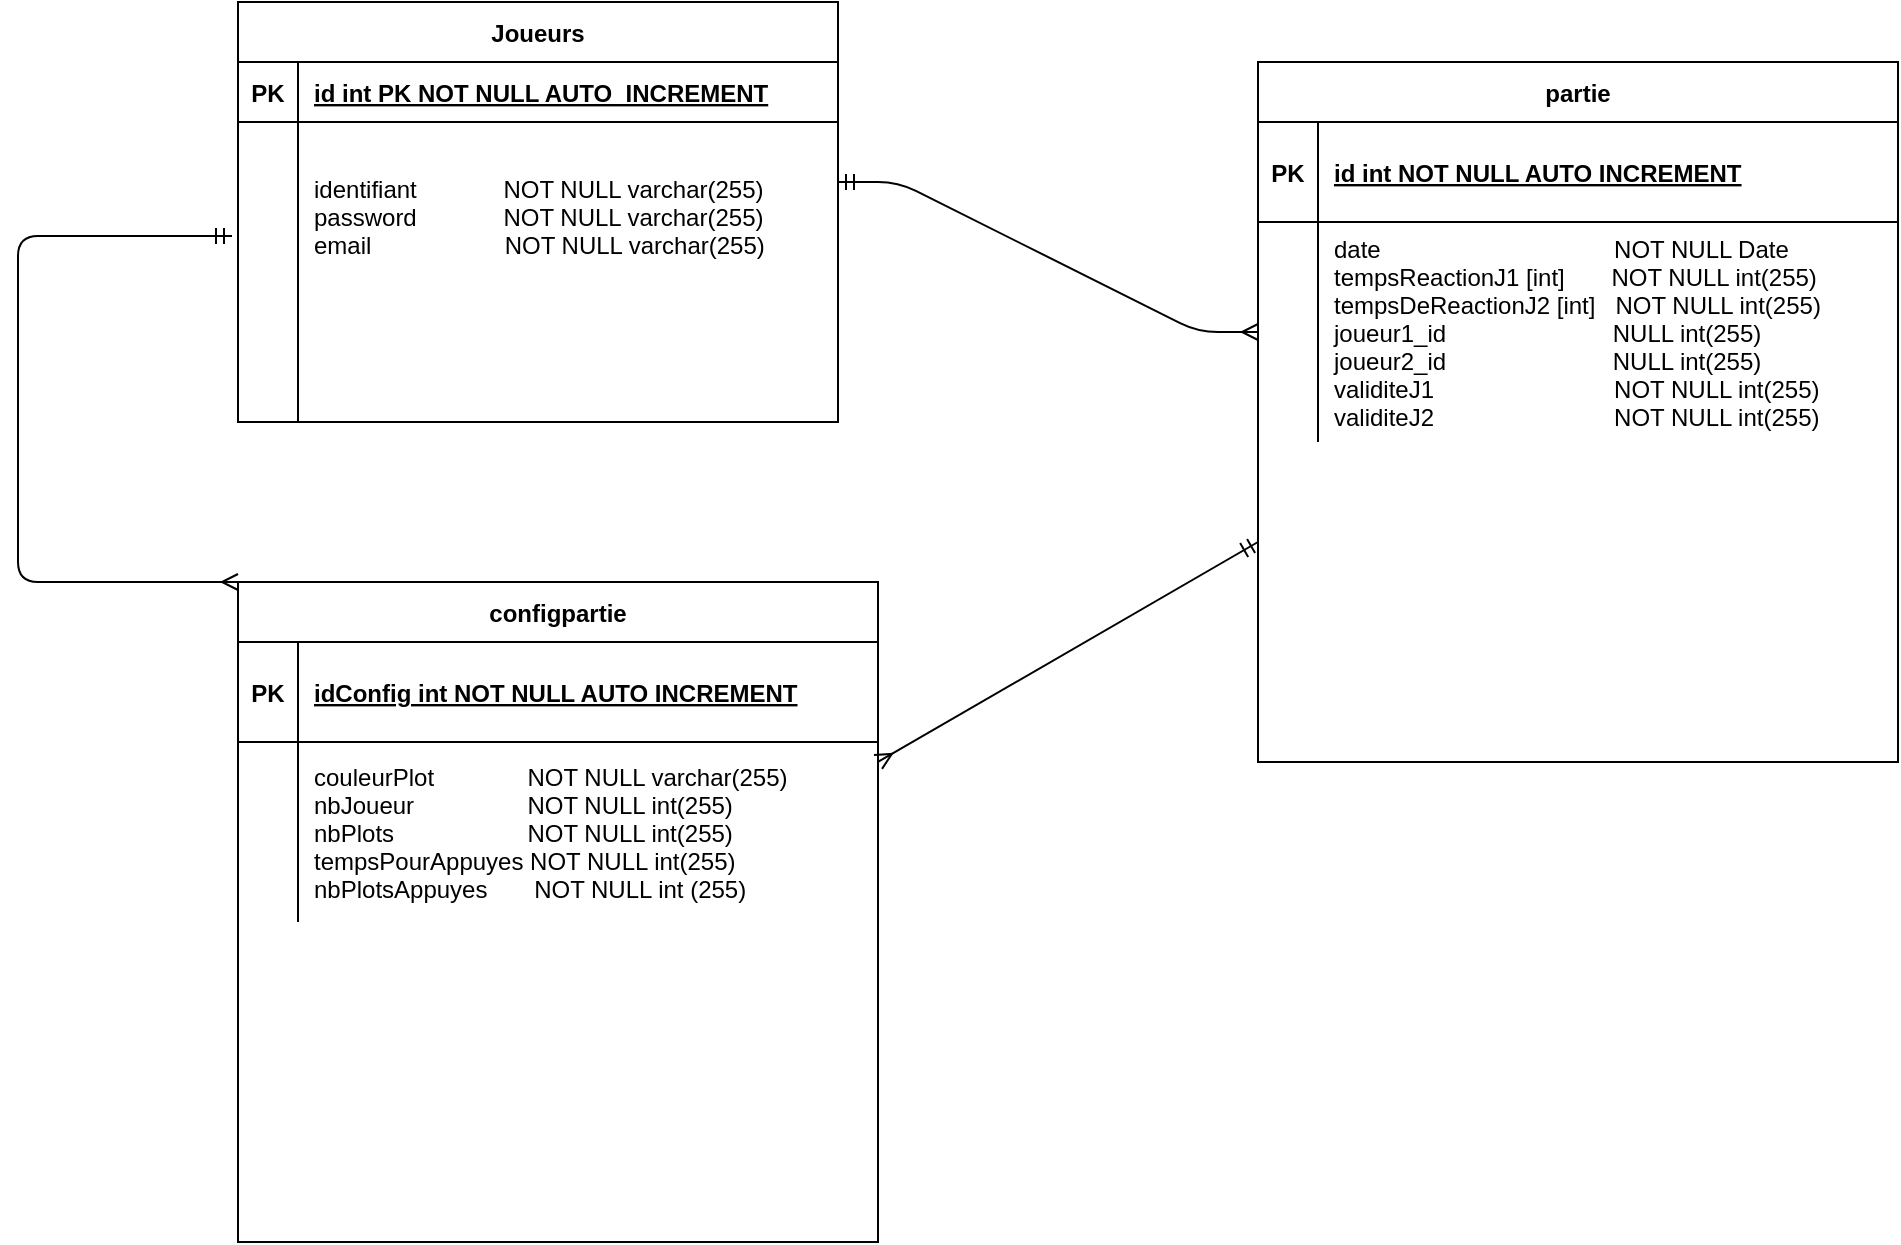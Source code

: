 <mxfile version="13.6.2" type="device"><diagram id="R2lEEEUBdFMjLlhIrx00" name="Page-1"><mxGraphModel dx="1657" dy="766" grid="1" gridSize="10" guides="1" tooltips="1" connect="1" arrows="1" fold="1" page="1" pageScale="1" pageWidth="850" pageHeight="1100" math="0" shadow="0" extFonts="Permanent Marker^https://fonts.googleapis.com/css?family=Permanent+Marker"><root><mxCell id="0"/><mxCell id="1" parent="0"/><mxCell id="C-vyLk0tnHw3VtMMgP7b-23" value="Joueurs" style="shape=table;startSize=30;container=1;collapsible=1;childLayout=tableLayout;fixedRows=1;rowLines=0;fontStyle=1;align=center;resizeLast=1;" parent="1" vertex="1"><mxGeometry x="50" y="100" width="300" height="210" as="geometry"/></mxCell><mxCell id="C-vyLk0tnHw3VtMMgP7b-24" value="" style="shape=partialRectangle;collapsible=0;dropTarget=0;pointerEvents=0;fillColor=none;points=[[0,0.5],[1,0.5]];portConstraint=eastwest;top=0;left=0;right=0;bottom=1;" parent="C-vyLk0tnHw3VtMMgP7b-23" vertex="1"><mxGeometry y="30" width="300" height="30" as="geometry"/></mxCell><mxCell id="C-vyLk0tnHw3VtMMgP7b-25" value="PK" style="shape=partialRectangle;overflow=hidden;connectable=0;fillColor=none;top=0;left=0;bottom=0;right=0;fontStyle=1;" parent="C-vyLk0tnHw3VtMMgP7b-24" vertex="1"><mxGeometry width="30" height="30" as="geometry"/></mxCell><mxCell id="C-vyLk0tnHw3VtMMgP7b-26" value="id int PK NOT NULL AUTO_INCREMENT" style="shape=partialRectangle;overflow=hidden;connectable=0;fillColor=none;top=0;left=0;bottom=0;right=0;align=left;spacingLeft=6;fontStyle=5;" parent="C-vyLk0tnHw3VtMMgP7b-24" vertex="1"><mxGeometry x="30" width="270" height="30" as="geometry"/></mxCell><mxCell id="C-vyLk0tnHw3VtMMgP7b-27" value="" style="shape=partialRectangle;collapsible=0;dropTarget=0;pointerEvents=0;fillColor=none;points=[[0,0.5],[1,0.5]];portConstraint=eastwest;top=0;left=0;right=0;bottom=0;" parent="C-vyLk0tnHw3VtMMgP7b-23" vertex="1"><mxGeometry y="60" width="300" height="150" as="geometry"/></mxCell><mxCell id="C-vyLk0tnHw3VtMMgP7b-28" value="" style="shape=partialRectangle;overflow=hidden;connectable=0;fillColor=none;top=0;left=0;bottom=0;right=0;" parent="C-vyLk0tnHw3VtMMgP7b-27" vertex="1"><mxGeometry width="30" height="150" as="geometry"/></mxCell><mxCell id="C-vyLk0tnHw3VtMMgP7b-29" value="identifiant             NOT NULL varchar(255)&#10;password             NOT NULL varchar(255)&#10;email                    NOT NULL varchar(255)&#10;&#10;&#10;&#10;" style="shape=partialRectangle;overflow=hidden;connectable=0;fillColor=none;top=0;left=0;bottom=0;right=0;align=left;spacingLeft=6;" parent="C-vyLk0tnHw3VtMMgP7b-27" vertex="1"><mxGeometry x="30" width="270" height="150" as="geometry"/></mxCell><mxCell id="lKunsXW0-AbrtCOay6hY-1" value="configpartie" style="shape=table;startSize=30;container=1;collapsible=1;childLayout=tableLayout;fixedRows=1;rowLines=0;fontStyle=1;align=center;resizeLast=1;" parent="1" vertex="1"><mxGeometry x="50" y="390" width="320" height="330" as="geometry"/></mxCell><mxCell id="lKunsXW0-AbrtCOay6hY-2" value="" style="shape=partialRectangle;collapsible=0;dropTarget=0;pointerEvents=0;fillColor=none;points=[[0,0.5],[1,0.5]];portConstraint=eastwest;top=0;left=0;right=0;bottom=1;" parent="lKunsXW0-AbrtCOay6hY-1" vertex="1"><mxGeometry y="30" width="320" height="50" as="geometry"/></mxCell><mxCell id="lKunsXW0-AbrtCOay6hY-3" value="PK" style="shape=partialRectangle;overflow=hidden;connectable=0;fillColor=none;top=0;left=0;bottom=0;right=0;fontStyle=1;" parent="lKunsXW0-AbrtCOay6hY-2" vertex="1"><mxGeometry width="30" height="50" as="geometry"/></mxCell><mxCell id="lKunsXW0-AbrtCOay6hY-4" value="idConfig int NOT NULL AUTO INCREMENT" style="shape=partialRectangle;overflow=hidden;connectable=0;fillColor=none;top=0;left=0;bottom=0;right=0;align=left;spacingLeft=6;fontStyle=5;" parent="lKunsXW0-AbrtCOay6hY-2" vertex="1"><mxGeometry x="30" width="290" height="50" as="geometry"/></mxCell><mxCell id="lKunsXW0-AbrtCOay6hY-5" value="" style="shape=partialRectangle;collapsible=0;dropTarget=0;pointerEvents=0;fillColor=none;points=[[0,0.5],[1,0.5]];portConstraint=eastwest;top=0;left=0;right=0;bottom=0;" parent="lKunsXW0-AbrtCOay6hY-1" vertex="1"><mxGeometry y="80" width="320" height="90" as="geometry"/></mxCell><mxCell id="lKunsXW0-AbrtCOay6hY-6" value="" style="shape=partialRectangle;overflow=hidden;connectable=0;fillColor=none;top=0;left=0;bottom=0;right=0;" parent="lKunsXW0-AbrtCOay6hY-5" vertex="1"><mxGeometry width="30" height="90" as="geometry"/></mxCell><mxCell id="lKunsXW0-AbrtCOay6hY-7" value="couleurPlot              NOT NULL varchar(255)&#10;nbJoueur                 NOT NULL int(255)&#10;nbPlots                    NOT NULL int(255)&#10;tempsPourAppuyes NOT NULL int(255)&#10;nbPlotsAppuyes       NOT NULL int (255)" style="shape=partialRectangle;overflow=hidden;connectable=0;fillColor=none;top=0;left=0;bottom=0;right=0;align=left;spacingLeft=6;" parent="lKunsXW0-AbrtCOay6hY-5" vertex="1"><mxGeometry x="30" width="290" height="90" as="geometry"/></mxCell><mxCell id="lKunsXW0-AbrtCOay6hY-11" value="" style="fontSize=12;html=1;endArrow=ERmandOne;startArrow=ERmany;entryX=-0.01;entryY=0.38;entryDx=0;entryDy=0;entryPerimeter=0;exitX=0;exitY=0;exitDx=0;exitDy=0;startFill=0;" parent="1" source="lKunsXW0-AbrtCOay6hY-1" target="C-vyLk0tnHw3VtMMgP7b-27" edge="1"><mxGeometry width="100" height="100" relative="1" as="geometry"><mxPoint x="-200" y="610" as="sourcePoint"/><mxPoint x="-290" y="410" as="targetPoint"/><Array as="points"><mxPoint x="-60" y="390"/><mxPoint x="-60" y="310"/><mxPoint x="-60" y="217"/></Array></mxGeometry></mxCell><mxCell id="lKunsXW0-AbrtCOay6hY-12" value="" style="fontSize=12;html=1;endArrow=ERmany;startArrow=ERmandOne;startFill=0;entryX=1;entryY=0.111;entryDx=0;entryDy=0;entryPerimeter=0;" parent="1" edge="1" target="lKunsXW0-AbrtCOay6hY-5"><mxGeometry width="100" height="100" relative="1" as="geometry"><mxPoint x="560" y="370" as="sourcePoint"/><mxPoint x="560" y="400" as="targetPoint"/></mxGeometry></mxCell><mxCell id="C-vyLk0tnHw3VtMMgP7b-2" value="partie" style="shape=table;startSize=30;container=1;collapsible=1;childLayout=tableLayout;fixedRows=1;rowLines=0;fontStyle=1;align=center;resizeLast=1;" parent="1" vertex="1"><mxGeometry x="560" y="130" width="320" height="350" as="geometry"/></mxCell><mxCell id="C-vyLk0tnHw3VtMMgP7b-3" value="" style="shape=partialRectangle;collapsible=0;dropTarget=0;pointerEvents=0;fillColor=none;points=[[0,0.5],[1,0.5]];portConstraint=eastwest;top=0;left=0;right=0;bottom=1;" parent="C-vyLk0tnHw3VtMMgP7b-2" vertex="1"><mxGeometry y="30" width="320" height="50" as="geometry"/></mxCell><mxCell id="C-vyLk0tnHw3VtMMgP7b-4" value="PK" style="shape=partialRectangle;overflow=hidden;connectable=0;fillColor=none;top=0;left=0;bottom=0;right=0;fontStyle=1;" parent="C-vyLk0tnHw3VtMMgP7b-3" vertex="1"><mxGeometry width="30" height="50" as="geometry"/></mxCell><mxCell id="C-vyLk0tnHw3VtMMgP7b-5" value="id int NOT NULL AUTO INCREMENT" style="shape=partialRectangle;overflow=hidden;connectable=0;fillColor=none;top=0;left=0;bottom=0;right=0;align=left;spacingLeft=6;fontStyle=5;" parent="C-vyLk0tnHw3VtMMgP7b-3" vertex="1"><mxGeometry x="30" width="290" height="50" as="geometry"/></mxCell><mxCell id="C-vyLk0tnHw3VtMMgP7b-6" value="" style="shape=partialRectangle;collapsible=0;dropTarget=0;pointerEvents=0;fillColor=none;points=[[0,0.5],[1,0.5]];portConstraint=eastwest;top=0;left=0;right=0;bottom=0;" parent="C-vyLk0tnHw3VtMMgP7b-2" vertex="1"><mxGeometry y="80" width="320" height="110" as="geometry"/></mxCell><mxCell id="C-vyLk0tnHw3VtMMgP7b-7" value="" style="shape=partialRectangle;overflow=hidden;connectable=0;fillColor=none;top=0;left=0;bottom=0;right=0;" parent="C-vyLk0tnHw3VtMMgP7b-6" vertex="1"><mxGeometry width="30" height="110" as="geometry"/></mxCell><mxCell id="C-vyLk0tnHw3VtMMgP7b-8" value="date                                   NOT NULL Date&#10;tempsReactionJ1 [int]       NOT NULL int(255)&#10;tempsDeReactionJ2 [int]   NOT NULL int(255)&#10;joueur1_id                         NULL int(255)&#10;joueur2_id                         NULL int(255)&#10;validiteJ1                           NOT NULL int(255)&#10;validiteJ2                           NOT NULL int(255)" style="shape=partialRectangle;overflow=hidden;connectable=0;fillColor=none;top=0;left=0;bottom=0;right=0;align=left;spacingLeft=6;" parent="C-vyLk0tnHw3VtMMgP7b-6" vertex="1"><mxGeometry x="30" width="290" height="110" as="geometry"/></mxCell><mxCell id="9bUKDKNSnKfalUCSlPwb-4" value="" style="edgeStyle=entityRelationEdgeStyle;fontSize=12;html=1;endArrow=ERmany;entryX=0;entryY=0.5;entryDx=0;entryDy=0;startArrow=ERmandOne;startFill=0;" edge="1" parent="1" target="C-vyLk0tnHw3VtMMgP7b-6"><mxGeometry width="100" height="100" relative="1" as="geometry"><mxPoint x="350" y="190" as="sourcePoint"/><mxPoint x="540" y="30" as="targetPoint"/></mxGeometry></mxCell></root></mxGraphModel></diagram></mxfile>